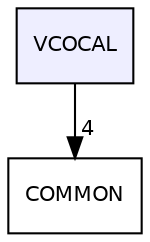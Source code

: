 digraph "VCOCAL" {
  compound=true
  node [ fontsize="10", fontname="Helvetica"];
  edge [ labelfontsize="10", labelfontname="Helvetica"];
  dir_8d97d46da45311df8caaa1c9b979d62b [shape=box, label="VCOCAL", style="filled", fillcolor="#eeeeff", pencolor="black", URL="dir_8d97d46da45311df8caaa1c9b979d62b.html"];
  dir_7df49ef0c5f0d4b2a785a319ccac4397 [shape=box label="COMMON" URL="dir_7df49ef0c5f0d4b2a785a319ccac4397.html"];
  dir_8d97d46da45311df8caaa1c9b979d62b->dir_7df49ef0c5f0d4b2a785a319ccac4397 [headlabel="4", labeldistance=1.5 headhref="dir_000005_000001.html"];
}
